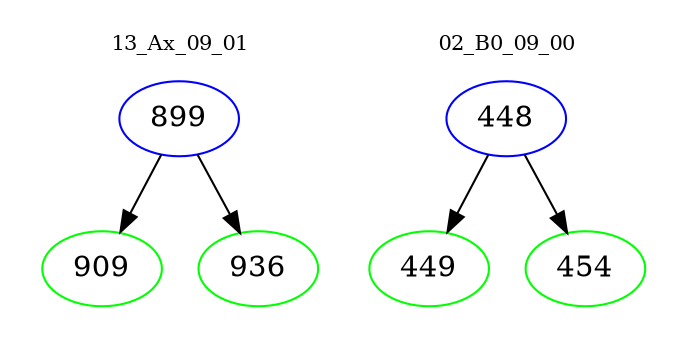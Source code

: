 digraph{
subgraph cluster_0 {
color = white
label = "13_Ax_09_01";
fontsize=10;
T0_899 [label="899", color="blue"]
T0_899 -> T0_909 [color="black"]
T0_909 [label="909", color="green"]
T0_899 -> T0_936 [color="black"]
T0_936 [label="936", color="green"]
}
subgraph cluster_1 {
color = white
label = "02_B0_09_00";
fontsize=10;
T1_448 [label="448", color="blue"]
T1_448 -> T1_449 [color="black"]
T1_449 [label="449", color="green"]
T1_448 -> T1_454 [color="black"]
T1_454 [label="454", color="green"]
}
}
